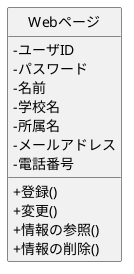 @startuml 訪問者クラス図
skinparam classAttributeIconSize 0
hide circle

class Webページ {
 -ユーザID
 -パスワード
 -名前
 -学校名
 -所属名
 -メールアドレス
 -電話番号

 +登録()
 +変更()
 +情報の参照()
 +情報の削除()
}

@enduml

